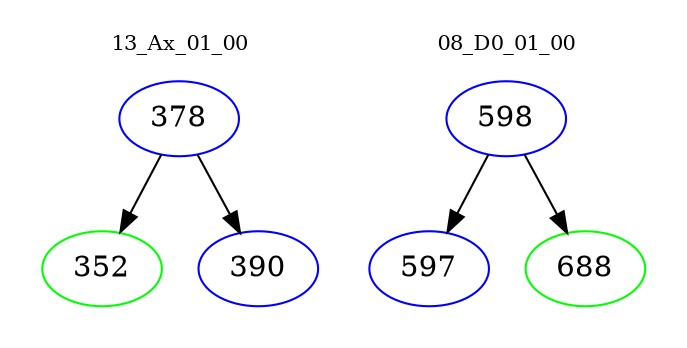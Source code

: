 digraph{
subgraph cluster_0 {
color = white
label = "13_Ax_01_00";
fontsize=10;
T0_378 [label="378", color="blue"]
T0_378 -> T0_352 [color="black"]
T0_352 [label="352", color="green"]
T0_378 -> T0_390 [color="black"]
T0_390 [label="390", color="blue"]
}
subgraph cluster_1 {
color = white
label = "08_D0_01_00";
fontsize=10;
T1_598 [label="598", color="blue"]
T1_598 -> T1_597 [color="black"]
T1_597 [label="597", color="blue"]
T1_598 -> T1_688 [color="black"]
T1_688 [label="688", color="green"]
}
}
